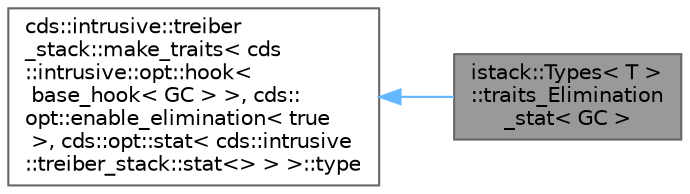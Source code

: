 digraph "istack::Types&lt; T &gt;::traits_Elimination_stat&lt; GC &gt;"
{
 // LATEX_PDF_SIZE
  bgcolor="transparent";
  edge [fontname=Helvetica,fontsize=10,labelfontname=Helvetica,labelfontsize=10];
  node [fontname=Helvetica,fontsize=10,shape=box,height=0.2,width=0.4];
  rankdir="LR";
  Node1 [id="Node000001",label="istack::Types\< T \>\l::traits_Elimination\l_stat\< GC \>",height=0.2,width=0.4,color="gray40", fillcolor="grey60", style="filled", fontcolor="black",tooltip=" "];
  Node2 -> Node1 [id="edge2_Node000001_Node000002",dir="back",color="steelblue1",style="solid",tooltip=" "];
  Node2 [id="Node000002",label="cds::intrusive::treiber\l_stack::make_traits\< cds\l::intrusive::opt::hook\<\l base_hook\< GC \> \>, cds::\lopt::enable_elimination\< true\l \>, cds::opt::stat\< cds::intrusive\l::treiber_stack::stat\<\> \> \>::type",height=0.2,width=0.4,color="gray40", fillcolor="white", style="filled",tooltip=" "];
}
